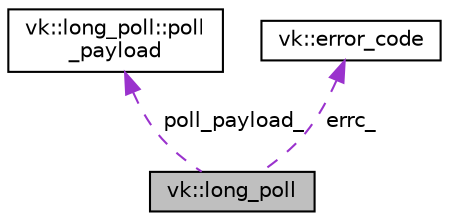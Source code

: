 digraph "vk::long_poll"
{
 // LATEX_PDF_SIZE
  edge [fontname="Helvetica",fontsize="10",labelfontname="Helvetica",labelfontsize="10"];
  node [fontname="Helvetica",fontsize="10",shape=record];
  Node1 [label="vk::long_poll",height=0.2,width=0.4,color="black", fillcolor="grey75", style="filled", fontcolor="black",tooltip="Event queue that implements group long polling."];
  Node2 -> Node1 [dir="back",color="darkorchid3",fontsize="10",style="dashed",label=" poll_payload_" ,fontname="Helvetica"];
  Node2 [label="vk::long_poll::poll\l_payload",height=0.2,width=0.4,color="black", fillcolor="white", style="filled",URL="$structvk_1_1long__poll_1_1poll__payload.html",tooltip=" "];
  Node3 -> Node1 [dir="back",color="darkorchid3",fontsize="10",style="dashed",label=" errc_" ,fontname="Helvetica"];
  Node3 [label="vk::error_code",height=0.2,width=0.4,color="black", fillcolor="white", style="filled",URL="$classvk_1_1error__code.html",tooltip=" "];
}
